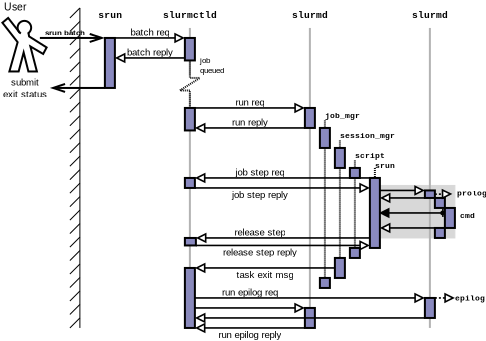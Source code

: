 <?xml version="1.0" encoding="UTF-8"?>
<dia:diagram xmlns:dia="http://www.lysator.liu.se/~alla/dia/"><dia:layer name="Background" visible="true"><dia:object type="Standard - Line" version="0" id="O0"><dia:attribute name="obj_pos"><dia:point val="10.5,4.75"/></dia:attribute><dia:attribute name="obj_bb"><dia:rectangle val="10.45,4.7;10.55,16.55"/></dia:attribute><dia:attribute name="conn_endpoints"><dia:point val="10.5,4.75"/><dia:point val="10.5,16.5"/></dia:attribute><dia:attribute name="numcp"><dia:int val="1"/></dia:attribute><dia:attribute name="line_color"><dia:color val="#b3b3b3"/></dia:attribute><dia:connections><dia:connection handle="1" to="O55" connection="6"/></dia:connections></dia:object><dia:object type="Standard - Line" version="0" id="O1"><dia:attribute name="obj_pos"><dia:point val="17.25,6.125"/></dia:attribute><dia:attribute name="obj_bb"><dia:rectangle val="17.2,6.075;17.3,14.05"/></dia:attribute><dia:attribute name="conn_endpoints"><dia:point val="17.25,6.125"/><dia:point val="17.25,14"/></dia:attribute><dia:attribute name="numcp"><dia:int val="1"/></dia:attribute><dia:attribute name="line_style"><dia:enum val="4"/></dia:attribute><dia:attribute name="dashlength"><dia:real val="0.5"/></dia:attribute><dia:connections><dia:connection handle="1" to="O27" connection="1"/></dia:connections></dia:object><dia:object type="Standard - Line" version="0" id="O2"><dia:attribute name="obj_pos"><dia:point val="18.75,8.125"/></dia:attribute><dia:attribute name="obj_bb"><dia:rectangle val="18.7,8.075;18.8,12.55"/></dia:attribute><dia:attribute name="conn_endpoints"><dia:point val="18.75,8.125"/><dia:point val="18.75,12.5"/></dia:attribute><dia:attribute name="numcp"><dia:int val="1"/></dia:attribute><dia:attribute name="line_style"><dia:enum val="4"/></dia:attribute><dia:attribute name="dashlength"><dia:real val="0.5"/></dia:attribute><dia:connections><dia:connection handle="1" to="O90" connection="1"/></dia:connections></dia:object><dia:object type="Standard - Line" version="0" id="O3"><dia:attribute name="obj_pos"><dia:point val="18,7.125"/></dia:attribute><dia:attribute name="obj_bb"><dia:rectangle val="17.95,7.075;18.05,13.05"/></dia:attribute><dia:attribute name="conn_endpoints"><dia:point val="18,7.125"/><dia:point val="18,13"/></dia:attribute><dia:attribute name="numcp"><dia:int val="1"/></dia:attribute><dia:attribute name="line_style"><dia:enum val="4"/></dia:attribute><dia:attribute name="dashlength"><dia:real val="0.5"/></dia:attribute><dia:connections><dia:connection handle="1" to="O38" connection="1"/></dia:connections></dia:object><dia:object type="Standard - Box" version="0" id="O4"><dia:attribute name="obj_pos"><dia:point val="20,9.375"/></dia:attribute><dia:attribute name="obj_bb"><dia:rectangle val="20,9.375;23.75,12"/></dia:attribute><dia:attribute name="elem_corner"><dia:point val="20,9.375"/></dia:attribute><dia:attribute name="elem_width"><dia:real val="3.75"/></dia:attribute><dia:attribute name="elem_height"><dia:real val="2.625"/></dia:attribute><dia:attribute name="border_width"><dia:real val="0"/></dia:attribute><dia:attribute name="border_color"><dia:color val="#d8d8d8"/></dia:attribute><dia:attribute name="inner_color"><dia:color val="#d8d8d8"/></dia:attribute><dia:attribute name="show_background"><dia:boolean val="true"/></dia:attribute></dia:object><dia:group><dia:object type="Standard - PolyLine" version="0" id="O5"><dia:attribute name="obj_pos"><dia:point val="2,1.75"/></dia:attribute><dia:attribute name="obj_bb"><dia:rectangle val="1.056,0.961;3.404,3.725"/></dia:attribute><dia:attribute name="poly_points"><dia:point val="2,1.75"/><dia:point val="1.413,1"/><dia:point val="1.125,1.238"/><dia:point val="1.887,2.212"/><dia:point val="1.475,3.675"/><dia:point val="1.938,3.675"/><dia:point val="2.188,2.725"/><dia:point val="2.425,3.675"/><dia:point val="2.85,3.675"/><dia:point val="2.525,2.425"/><dia:point val="3.163,2.8"/><dia:point val="3.337,2.475"/><dia:point val="2.462,1.925"/><dia:point val="2.425,1.738"/></dia:attribute><dia:attribute name="line_color"><dia:color val="#010101"/></dia:attribute></dia:object><dia:object type="Standard - Arc" version="0" id="O6"><dia:attribute name="obj_pos"><dia:point val="2.4,1.775"/></dia:attribute><dia:attribute name="obj_bb"><dia:rectangle val="1.836,1.096;2.614,1.825"/></dia:attribute><dia:attribute name="conn_endpoints"><dia:point val="2.4,1.775"/><dia:point val="2.05,1.775"/></dia:attribute><dia:attribute name="arc_color"><dia:color val="#010101"/></dia:attribute><dia:attribute name="curve_distance"><dia:real val="0.629"/></dia:attribute></dia:object></dia:group><dia:object type="Standard - Text" version="0" id="O7"><dia:attribute name="obj_pos"><dia:point val="6.5,1"/></dia:attribute><dia:attribute name="obj_bb"><dia:rectangle val="6,0.55;7,1.35"/></dia:attribute><dia:attribute name="text"><dia:composite type="text"><dia:attribute name="string"><dia:string>#srun#</dia:string></dia:attribute><dia:attribute name="font"><dia:font family="courier new" style="80" name="Courier-Bold"/></dia:attribute><dia:attribute name="height"><dia:real val="0.6"/></dia:attribute><dia:attribute name="pos"><dia:point val="6.5,1"/></dia:attribute><dia:attribute name="color"><dia:color val="#000000"/></dia:attribute><dia:attribute name="alignment"><dia:enum val="1"/></dia:attribute></dia:composite></dia:attribute></dia:object><dia:object type="Standard - Text" version="0" id="O8"><dia:attribute name="obj_pos"><dia:point val="10.5,1"/></dia:attribute><dia:attribute name="obj_bb"><dia:rectangle val="9.375,0.55;11.625,1.35"/></dia:attribute><dia:attribute name="text"><dia:composite type="text"><dia:attribute name="string"><dia:string>#slurmctld#</dia:string></dia:attribute><dia:attribute name="font"><dia:font family="courier new" style="80" name="Courier-Bold"/></dia:attribute><dia:attribute name="height"><dia:real val="0.6"/></dia:attribute><dia:attribute name="pos"><dia:point val="10.5,1"/></dia:attribute><dia:attribute name="color"><dia:color val="#000000"/></dia:attribute><dia:attribute name="alignment"><dia:enum val="1"/></dia:attribute></dia:composite></dia:attribute></dia:object><dia:object type="Standard - Text" version="0" id="O9"><dia:attribute name="obj_pos"><dia:point val="16.5,1"/></dia:attribute><dia:attribute name="obj_bb"><dia:rectangle val="15.75,0.55;17.25,1.35"/></dia:attribute><dia:attribute name="text"><dia:composite type="text"><dia:attribute name="string"><dia:string>#slurmd#</dia:string></dia:attribute><dia:attribute name="font"><dia:font family="courier new" style="80" name="Courier-Bold"/></dia:attribute><dia:attribute name="height"><dia:real val="0.6"/></dia:attribute><dia:attribute name="pos"><dia:point val="16.5,1"/></dia:attribute><dia:attribute name="color"><dia:color val="#000000"/></dia:attribute><dia:attribute name="alignment"><dia:enum val="1"/></dia:attribute></dia:composite></dia:attribute></dia:object><dia:object type="Standard - Text" version="0" id="O10"><dia:attribute name="obj_pos"><dia:point val="22.5,1"/></dia:attribute><dia:attribute name="obj_bb"><dia:rectangle val="21.75,0.55;23.25,1.35"/></dia:attribute><dia:attribute name="text"><dia:composite type="text"><dia:attribute name="string"><dia:string>#slurmd#</dia:string></dia:attribute><dia:attribute name="font"><dia:font family="courier new" style="80" name="Courier-Bold"/></dia:attribute><dia:attribute name="height"><dia:real val="0.6"/></dia:attribute><dia:attribute name="pos"><dia:point val="22.5,1"/></dia:attribute><dia:attribute name="color"><dia:color val="#000000"/></dia:attribute><dia:attribute name="alignment"><dia:enum val="1"/></dia:attribute></dia:composite></dia:attribute></dia:object><dia:object type="Standard - Box" version="0" id="O11"><dia:attribute name="obj_pos"><dia:point val="6.25,2"/></dia:attribute><dia:attribute name="obj_bb"><dia:rectangle val="6.2,1.95;6.8,4.55"/></dia:attribute><dia:attribute name="elem_corner"><dia:point val="6.25,2"/></dia:attribute><dia:attribute name="elem_width"><dia:real val="0.5"/></dia:attribute><dia:attribute name="elem_height"><dia:real val="2.5"/></dia:attribute><dia:attribute name="inner_color"><dia:color val="#8989bf"/></dia:attribute><dia:attribute name="show_background"><dia:boolean val="true"/></dia:attribute></dia:object><dia:object type="Standard - Line" version="0" id="O12"><dia:attribute name="obj_pos"><dia:point val="6.25,4.5"/></dia:attribute><dia:attribute name="obj_bb"><dia:rectangle val="3.45,4.1;6.3,4.9"/></dia:attribute><dia:attribute name="conn_endpoints"><dia:point val="6.25,4.5"/><dia:point val="3.5,4.5"/></dia:attribute><dia:attribute name="numcp"><dia:int val="1"/></dia:attribute><dia:attribute name="end_arrow"><dia:enum val="1"/></dia:attribute><dia:attribute name="end_arrow_length"><dia:real val="0.6"/></dia:attribute><dia:attribute name="end_arrow_width"><dia:real val="0.4"/></dia:attribute><dia:connections><dia:connection handle="0" to="O11" connection="5"/></dia:connections></dia:object><dia:object type="Standard - Line" version="0" id="O13"><dia:attribute name="obj_pos"><dia:point val="3,2"/></dia:attribute><dia:attribute name="obj_bb"><dia:rectangle val="2.95,1.6;6.3,2.4"/></dia:attribute><dia:attribute name="conn_endpoints"><dia:point val="3,2"/><dia:point val="6.25,2"/></dia:attribute><dia:attribute name="numcp"><dia:int val="1"/></dia:attribute><dia:attribute name="end_arrow"><dia:enum val="1"/></dia:attribute><dia:attribute name="end_arrow_length"><dia:real val="0.6"/></dia:attribute><dia:attribute name="end_arrow_width"><dia:real val="0.4"/></dia:attribute><dia:connections><dia:connection handle="1" to="O11" connection="0"/></dia:connections></dia:object><dia:object type="Standard - Line" version="0" id="O14"><dia:attribute name="obj_pos"><dia:point val="6.75,2"/></dia:attribute><dia:attribute name="obj_bb"><dia:rectangle val="6.71,1.6;10.29,2.4"/></dia:attribute><dia:attribute name="conn_endpoints"><dia:point val="6.75,2"/><dia:point val="10.25,2"/></dia:attribute><dia:attribute name="numcp"><dia:int val="1"/></dia:attribute><dia:attribute name="line_width"><dia:real val="0.08"/></dia:attribute><dia:attribute name="end_arrow"><dia:enum val="2"/></dia:attribute><dia:attribute name="end_arrow_length"><dia:real val="0.4"/></dia:attribute><dia:attribute name="end_arrow_width"><dia:real val="0.4"/></dia:attribute><dia:connections><dia:connection handle="0" to="O11" connection="2"/></dia:connections></dia:object><dia:object type="Standard - Line" version="0" id="O15"><dia:attribute name="obj_pos"><dia:point val="10.25,3"/></dia:attribute><dia:attribute name="obj_bb"><dia:rectangle val="6.71,2.6;10.29,3.4"/></dia:attribute><dia:attribute name="conn_endpoints"><dia:point val="10.25,3"/><dia:point val="6.75,3"/></dia:attribute><dia:attribute name="numcp"><dia:int val="1"/></dia:attribute><dia:attribute name="line_width"><dia:real val="0.08"/></dia:attribute><dia:attribute name="end_arrow"><dia:enum val="2"/></dia:attribute><dia:attribute name="end_arrow_length"><dia:real val="0.4"/></dia:attribute><dia:attribute name="end_arrow_width"><dia:real val="0.4"/></dia:attribute></dia:object><dia:object type="Standard - Text" version="0" id="O16"><dia:attribute name="obj_pos"><dia:point val="8.5,1.875"/></dia:attribute><dia:attribute name="obj_bb"><dia:rectangle val="7.525,1.375;9.475,2.175"/></dia:attribute><dia:attribute name="text"><dia:composite type="text"><dia:attribute name="string"><dia:string>#batch req#</dia:string></dia:attribute><dia:attribute name="font"><dia:font family="arial" style="0" name="Helvetica"/></dia:attribute><dia:attribute name="height"><dia:real val="0.6"/></dia:attribute><dia:attribute name="pos"><dia:point val="8.5,1.875"/></dia:attribute><dia:attribute name="color"><dia:color val="#000000"/></dia:attribute><dia:attribute name="alignment"><dia:enum val="1"/></dia:attribute></dia:composite></dia:attribute></dia:object><dia:object type="Standard - Text" version="0" id="O17"><dia:attribute name="obj_pos"><dia:point val="8.5,2.875"/></dia:attribute><dia:attribute name="obj_bb"><dia:rectangle val="7.35,2.375;9.65,3.175"/></dia:attribute><dia:attribute name="text"><dia:composite type="text"><dia:attribute name="string"><dia:string>#batch reply#</dia:string></dia:attribute><dia:attribute name="font"><dia:font family="arial" style="0" name="Helvetica"/></dia:attribute><dia:attribute name="height"><dia:real val="0.6"/></dia:attribute><dia:attribute name="pos"><dia:point val="8.5,2.875"/></dia:attribute><dia:attribute name="color"><dia:color val="#000000"/></dia:attribute><dia:attribute name="alignment"><dia:enum val="1"/></dia:attribute></dia:composite></dia:attribute></dia:object><dia:object type="Standard - Line" version="0" id="O18"><dia:attribute name="obj_pos"><dia:point val="10.5,1.5"/></dia:attribute><dia:attribute name="obj_bb"><dia:rectangle val="10.45,1.45;10.55,3.925"/></dia:attribute><dia:attribute name="conn_endpoints"><dia:point val="10.5,1.5"/><dia:point val="10.5,3.875"/></dia:attribute><dia:attribute name="numcp"><dia:int val="1"/></dia:attribute><dia:attribute name="line_color"><dia:color val="#b3b3b3"/></dia:attribute></dia:object><dia:object type="Standard - Line" version="0" id="O19"><dia:attribute name="obj_pos"><dia:point val="16.5,1.5"/></dia:attribute><dia:attribute name="obj_bb"><dia:rectangle val="16.45,1.45;16.55,16.55"/></dia:attribute><dia:attribute name="conn_endpoints"><dia:point val="16.5,1.5"/><dia:point val="16.5,16.5"/></dia:attribute><dia:attribute name="numcp"><dia:int val="1"/></dia:attribute><dia:attribute name="line_color"><dia:color val="#b3b3b3"/></dia:attribute></dia:object><dia:object type="Standard - Line" version="0" id="O20"><dia:attribute name="obj_pos"><dia:point val="10.75,5.5"/></dia:attribute><dia:attribute name="obj_bb"><dia:rectangle val="10.71,5.1;16.29,5.9"/></dia:attribute><dia:attribute name="conn_endpoints"><dia:point val="10.75,5.5"/><dia:point val="16.25,5.5"/></dia:attribute><dia:attribute name="numcp"><dia:int val="1"/></dia:attribute><dia:attribute name="line_width"><dia:real val="0.08"/></dia:attribute><dia:attribute name="end_arrow"><dia:enum val="2"/></dia:attribute><dia:attribute name="end_arrow_length"><dia:real val="0.4"/></dia:attribute><dia:attribute name="end_arrow_width"><dia:real val="0.4"/></dia:attribute><dia:connections><dia:connection handle="1" to="O22" connection="0"/></dia:connections></dia:object><dia:object type="Standard - Text" version="0" id="O21"><dia:attribute name="obj_pos"><dia:point val="13.5,5.375"/></dia:attribute><dia:attribute name="obj_bb"><dia:rectangle val="12.775,4.875;14.225,5.675"/></dia:attribute><dia:attribute name="text"><dia:composite type="text"><dia:attribute name="string"><dia:string>#run req#</dia:string></dia:attribute><dia:attribute name="font"><dia:font family="arial" style="0" name="Helvetica"/></dia:attribute><dia:attribute name="height"><dia:real val="0.6"/></dia:attribute><dia:attribute name="pos"><dia:point val="13.5,5.375"/></dia:attribute><dia:attribute name="color"><dia:color val="#000000"/></dia:attribute><dia:attribute name="alignment"><dia:enum val="1"/></dia:attribute></dia:composite></dia:attribute></dia:object><dia:object type="Standard - Box" version="0" id="O22"><dia:attribute name="obj_pos"><dia:point val="16.25,5.5"/></dia:attribute><dia:attribute name="obj_bb"><dia:rectangle val="16.2,5.45;16.8,6.55"/></dia:attribute><dia:attribute name="elem_corner"><dia:point val="16.25,5.5"/></dia:attribute><dia:attribute name="elem_width"><dia:real val="0.5"/></dia:attribute><dia:attribute name="elem_height"><dia:real val="1"/></dia:attribute><dia:attribute name="inner_color"><dia:color val="#8989bf"/></dia:attribute><dia:attribute name="show_background"><dia:boolean val="true"/></dia:attribute></dia:object><dia:object type="Standard - Text" version="0" id="O23"><dia:attribute name="obj_pos"><dia:point val="17.25,6"/></dia:attribute><dia:attribute name="obj_bb"><dia:rectangle val="17.25,5.586;18.664,6.277"/></dia:attribute><dia:attribute name="text"><dia:composite type="text"><dia:attribute name="string"><dia:string>#job_mgr#</dia:string></dia:attribute><dia:attribute name="font"><dia:font family="courier new" style="80" name="Courier-Bold"/></dia:attribute><dia:attribute name="height"><dia:real val="0.5"/></dia:attribute><dia:attribute name="pos"><dia:point val="17.25,6"/></dia:attribute><dia:attribute name="color"><dia:color val="#000000"/></dia:attribute><dia:attribute name="alignment"><dia:enum val="0"/></dia:attribute></dia:composite></dia:attribute></dia:object><dia:object type="Standard - Text" version="0" id="O24"><dia:attribute name="obj_pos"><dia:point val="18,7"/></dia:attribute><dia:attribute name="obj_bb"><dia:rectangle val="18,6.586;20.214,7.277"/></dia:attribute><dia:attribute name="text"><dia:composite type="text"><dia:attribute name="string"><dia:string>#session_mgr#</dia:string></dia:attribute><dia:attribute name="font"><dia:font family="courier new" style="80" name="Courier-Bold"/></dia:attribute><dia:attribute name="height"><dia:real val="0.5"/></dia:attribute><dia:attribute name="pos"><dia:point val="18,7"/></dia:attribute><dia:attribute name="color"><dia:color val="#000000"/></dia:attribute><dia:attribute name="alignment"><dia:enum val="0"/></dia:attribute></dia:composite></dia:attribute></dia:object><dia:object type="Standard - Box" version="0" id="O25"><dia:attribute name="obj_pos"><dia:point val="17,6.5"/></dia:attribute><dia:attribute name="obj_bb"><dia:rectangle val="16.95,6.45;17.55,7.55"/></dia:attribute><dia:attribute name="elem_corner"><dia:point val="17,6.5"/></dia:attribute><dia:attribute name="elem_width"><dia:real val="0.5"/></dia:attribute><dia:attribute name="elem_height"><dia:real val="1"/></dia:attribute><dia:attribute name="inner_color"><dia:color val="#8989bf"/></dia:attribute><dia:attribute name="show_background"><dia:boolean val="true"/></dia:attribute></dia:object><dia:object type="Standard - Box" version="0" id="O26"><dia:attribute name="obj_pos"><dia:point val="17.75,7.5"/></dia:attribute><dia:attribute name="obj_bb"><dia:rectangle val="17.7,7.45;18.3,8.55"/></dia:attribute><dia:attribute name="elem_corner"><dia:point val="17.75,7.5"/></dia:attribute><dia:attribute name="elem_width"><dia:real val="0.5"/></dia:attribute><dia:attribute name="elem_height"><dia:real val="1"/></dia:attribute><dia:attribute name="inner_color"><dia:color val="#8989bf"/></dia:attribute><dia:attribute name="show_background"><dia:boolean val="true"/></dia:attribute></dia:object><dia:object type="Standard - Box" version="0" id="O27"><dia:attribute name="obj_pos"><dia:point val="17,14"/></dia:attribute><dia:attribute name="obj_bb"><dia:rectangle val="16.95,13.95;17.55,14.55"/></dia:attribute><dia:attribute name="elem_corner"><dia:point val="17,14"/></dia:attribute><dia:attribute name="elem_width"><dia:real val="0.5"/></dia:attribute><dia:attribute name="elem_height"><dia:real val="0.5"/></dia:attribute><dia:attribute name="inner_color"><dia:color val="#8989bf"/></dia:attribute><dia:attribute name="show_background"><dia:boolean val="true"/></dia:attribute></dia:object><dia:object type="Standard - Text" version="0" id="O28"><dia:attribute name="obj_pos"><dia:point val="19.75,8.5"/></dia:attribute><dia:attribute name="obj_bb"><dia:rectangle val="19.75,8.1;20.55,8.75"/></dia:attribute><dia:attribute name="text"><dia:composite type="text"><dia:attribute name="string"><dia:string>#srun#</dia:string></dia:attribute><dia:attribute name="font"><dia:font family="courier new" style="80" name="Courier-Bold"/></dia:attribute><dia:attribute name="height"><dia:real val="0.5"/></dia:attribute><dia:attribute name="pos"><dia:point val="19.75,8.5"/></dia:attribute><dia:attribute name="color"><dia:color val="#000000"/></dia:attribute><dia:attribute name="alignment"><dia:enum val="0"/></dia:attribute></dia:composite></dia:attribute></dia:object><dia:object type="Standard - Box" version="0" id="O29"><dia:attribute name="obj_pos"><dia:point val="19.5,9"/></dia:attribute><dia:attribute name="obj_bb"><dia:rectangle val="19.45,8.95;20.05,12.55"/></dia:attribute><dia:attribute name="elem_corner"><dia:point val="19.5,9"/></dia:attribute><dia:attribute name="elem_width"><dia:real val="0.5"/></dia:attribute><dia:attribute name="elem_height"><dia:real val="3.5"/></dia:attribute><dia:attribute name="inner_color"><dia:color val="#8989bf"/></dia:attribute><dia:attribute name="show_background"><dia:boolean val="true"/></dia:attribute></dia:object><dia:object type="Standard - Line" version="0" id="O30"><dia:attribute name="obj_pos"><dia:point val="22.5,1.5"/></dia:attribute><dia:attribute name="obj_bb"><dia:rectangle val="22.45,1.45;22.55,16.55"/></dia:attribute><dia:attribute name="conn_endpoints"><dia:point val="22.5,1.5"/><dia:point val="22.5,16.5"/></dia:attribute><dia:attribute name="numcp"><dia:int val="1"/></dia:attribute><dia:attribute name="line_color"><dia:color val="#b3b3b3"/></dia:attribute></dia:object><dia:object type="Standard - Line" version="0" id="O31"><dia:attribute name="obj_pos"><dia:point val="16.25,6.5"/></dia:attribute><dia:attribute name="obj_bb"><dia:rectangle val="10.71,6.1;16.29,6.9"/></dia:attribute><dia:attribute name="conn_endpoints"><dia:point val="16.25,6.5"/><dia:point val="10.75,6.5"/></dia:attribute><dia:attribute name="numcp"><dia:int val="1"/></dia:attribute><dia:attribute name="line_width"><dia:real val="0.08"/></dia:attribute><dia:attribute name="end_arrow"><dia:enum val="2"/></dia:attribute><dia:attribute name="end_arrow_length"><dia:real val="0.4"/></dia:attribute><dia:attribute name="end_arrow_width"><dia:real val="0.4"/></dia:attribute><dia:connections><dia:connection handle="0" to="O22" connection="5"/></dia:connections></dia:object><dia:object type="Standard - Text" version="0" id="O32"><dia:attribute name="obj_pos"><dia:point val="13.5,6.375"/></dia:attribute><dia:attribute name="obj_bb"><dia:rectangle val="12.6,5.875;14.4,6.675"/></dia:attribute><dia:attribute name="text"><dia:composite type="text"><dia:attribute name="string"><dia:string>#run reply#</dia:string></dia:attribute><dia:attribute name="font"><dia:font family="arial" style="0" name="Helvetica"/></dia:attribute><dia:attribute name="height"><dia:real val="0.6"/></dia:attribute><dia:attribute name="pos"><dia:point val="13.5,6.375"/></dia:attribute><dia:attribute name="color"><dia:color val="#000000"/></dia:attribute><dia:attribute name="alignment"><dia:enum val="1"/></dia:attribute></dia:composite></dia:attribute></dia:object><dia:object type="Standard - Line" version="0" id="O33"><dia:attribute name="obj_pos"><dia:point val="20,9.625"/></dia:attribute><dia:attribute name="obj_bb"><dia:rectangle val="19.96,9.225;22.29,10.025"/></dia:attribute><dia:attribute name="conn_endpoints"><dia:point val="20,9.625"/><dia:point val="22.25,9.625"/></dia:attribute><dia:attribute name="numcp"><dia:int val="1"/></dia:attribute><dia:attribute name="line_width"><dia:real val="0.08"/></dia:attribute><dia:attribute name="end_arrow"><dia:enum val="2"/></dia:attribute><dia:attribute name="end_arrow_length"><dia:real val="0.4"/></dia:attribute><dia:attribute name="end_arrow_width"><dia:real val="0.4"/></dia:attribute><dia:connections><dia:connection handle="1" to="O35" connection="0"/></dia:connections></dia:object><dia:object type="Standard - Line" version="0" id="O34"><dia:attribute name="obj_pos"><dia:point val="22.25,10"/></dia:attribute><dia:attribute name="obj_bb"><dia:rectangle val="19.96,9.6;22.29,10.4"/></dia:attribute><dia:attribute name="conn_endpoints"><dia:point val="22.25,10"/><dia:point val="20,10"/></dia:attribute><dia:attribute name="numcp"><dia:int val="1"/></dia:attribute><dia:attribute name="line_width"><dia:real val="0.08"/></dia:attribute><dia:attribute name="end_arrow"><dia:enum val="2"/></dia:attribute><dia:attribute name="end_arrow_length"><dia:real val="0.4"/></dia:attribute><dia:attribute name="end_arrow_width"><dia:real val="0.4"/></dia:attribute><dia:connections><dia:connection handle="0" to="O35" connection="5"/></dia:connections></dia:object><dia:object type="Standard - Box" version="0" id="O35"><dia:attribute name="obj_pos"><dia:point val="22.25,9.625"/></dia:attribute><dia:attribute name="obj_bb"><dia:rectangle val="22.2,9.575;22.8,10.05"/></dia:attribute><dia:attribute name="elem_corner"><dia:point val="22.25,9.625"/></dia:attribute><dia:attribute name="elem_width"><dia:real val="0.5"/></dia:attribute><dia:attribute name="elem_height"><dia:real val="0.375"/></dia:attribute><dia:attribute name="inner_color"><dia:color val="#8989bf"/></dia:attribute><dia:attribute name="show_background"><dia:boolean val="true"/></dia:attribute></dia:object><dia:object type="Standard - Box" version="0" id="O36"><dia:attribute name="obj_pos"><dia:point val="23.25,10.5"/></dia:attribute><dia:attribute name="obj_bb"><dia:rectangle val="23.2,10.45;23.8,11.55"/></dia:attribute><dia:attribute name="elem_corner"><dia:point val="23.25,10.5"/></dia:attribute><dia:attribute name="elem_width"><dia:real val="0.5"/></dia:attribute><dia:attribute name="elem_height"><dia:real val="1"/></dia:attribute><dia:attribute name="inner_color"><dia:color val="#8989bf"/></dia:attribute><dia:attribute name="show_background"><dia:boolean val="true"/></dia:attribute></dia:object><dia:object type="Standard - Line" version="0" id="O37"><dia:attribute name="obj_pos"><dia:point val="23.25,10.75"/></dia:attribute><dia:attribute name="obj_bb"><dia:rectangle val="19.96,10.35;23.29,11.15"/></dia:attribute><dia:attribute name="conn_endpoints"><dia:point val="23.25,10.75"/><dia:point val="20,10.75"/></dia:attribute><dia:attribute name="numcp"><dia:int val="1"/></dia:attribute><dia:attribute name="line_width"><dia:real val="0.08"/></dia:attribute><dia:attribute name="start_arrow"><dia:enum val="13"/></dia:attribute><dia:attribute name="start_arrow_length"><dia:real val="0.4"/></dia:attribute><dia:attribute name="start_arrow_width"><dia:real val="0.4"/></dia:attribute><dia:attribute name="end_arrow"><dia:enum val="3"/></dia:attribute><dia:attribute name="end_arrow_length"><dia:real val="0.4"/></dia:attribute><dia:attribute name="end_arrow_width"><dia:real val="0.4"/></dia:attribute><dia:connections><dia:connection handle="1" to="O29" connection="4"/></dia:connections></dia:object><dia:object type="Standard - Box" version="0" id="O38"><dia:attribute name="obj_pos"><dia:point val="17.75,13"/></dia:attribute><dia:attribute name="obj_bb"><dia:rectangle val="17.7,12.95;18.3,14.05"/></dia:attribute><dia:attribute name="elem_corner"><dia:point val="17.75,13"/></dia:attribute><dia:attribute name="elem_width"><dia:real val="0.5"/></dia:attribute><dia:attribute name="elem_height"><dia:real val="1"/></dia:attribute><dia:attribute name="inner_color"><dia:color val="#8989bf"/></dia:attribute><dia:attribute name="show_background"><dia:boolean val="true"/></dia:attribute></dia:object><dia:object type="Standard - Line" version="0" id="O39"><dia:attribute name="obj_pos"><dia:point val="19.5,9"/></dia:attribute><dia:attribute name="obj_bb"><dia:rectangle val="10.71,8.6;19.54,9.4"/></dia:attribute><dia:attribute name="conn_endpoints"><dia:point val="19.5,9"/><dia:point val="10.75,9"/></dia:attribute><dia:attribute name="numcp"><dia:int val="1"/></dia:attribute><dia:attribute name="line_width"><dia:real val="0.08"/></dia:attribute><dia:attribute name="end_arrow"><dia:enum val="2"/></dia:attribute><dia:attribute name="end_arrow_length"><dia:real val="0.4"/></dia:attribute><dia:attribute name="end_arrow_width"><dia:real val="0.4"/></dia:attribute><dia:connections><dia:connection handle="0" to="O29" connection="0"/><dia:connection handle="1" to="O44" connection="2"/></dia:connections></dia:object><dia:object type="Standard - Line" version="0" id="O40"><dia:attribute name="obj_pos"><dia:point val="10.75,9.5"/></dia:attribute><dia:attribute name="obj_bb"><dia:rectangle val="10.71,9.1;19.54,9.9"/></dia:attribute><dia:attribute name="conn_endpoints"><dia:point val="10.75,9.5"/><dia:point val="19.5,9.5"/></dia:attribute><dia:attribute name="numcp"><dia:int val="1"/></dia:attribute><dia:attribute name="line_width"><dia:real val="0.08"/></dia:attribute><dia:attribute name="end_arrow"><dia:enum val="2"/></dia:attribute><dia:attribute name="end_arrow_length"><dia:real val="0.4"/></dia:attribute><dia:attribute name="end_arrow_width"><dia:real val="0.4"/></dia:attribute><dia:connections><dia:connection handle="0" to="O44" connection="7"/></dia:connections></dia:object><dia:object type="Standard - Text" version="0" id="O41"><dia:attribute name="obj_pos"><dia:point val="14,8.875"/></dia:attribute><dia:attribute name="obj_bb"><dia:rectangle val="12.775,8.375;15.225,9.175"/></dia:attribute><dia:attribute name="text"><dia:composite type="text"><dia:attribute name="string"><dia:string>#job step req#</dia:string></dia:attribute><dia:attribute name="font"><dia:font family="arial" style="0" name="Helvetica"/></dia:attribute><dia:attribute name="height"><dia:real val="0.6"/></dia:attribute><dia:attribute name="pos"><dia:point val="14,8.875"/></dia:attribute><dia:attribute name="color"><dia:color val="#000000"/></dia:attribute><dia:attribute name="alignment"><dia:enum val="1"/></dia:attribute></dia:composite></dia:attribute></dia:object><dia:object type="Standard - Text" version="0" id="O42"><dia:attribute name="obj_pos"><dia:point val="14,10"/></dia:attribute><dia:attribute name="obj_bb"><dia:rectangle val="12.6,9.5;15.4,10.3"/></dia:attribute><dia:attribute name="text"><dia:composite type="text"><dia:attribute name="string"><dia:string>#job step reply#</dia:string></dia:attribute><dia:attribute name="font"><dia:font family="arial" style="0" name="Helvetica"/></dia:attribute><dia:attribute name="height"><dia:real val="0.6"/></dia:attribute><dia:attribute name="pos"><dia:point val="14,10"/></dia:attribute><dia:attribute name="color"><dia:color val="#000000"/></dia:attribute><dia:attribute name="alignment"><dia:enum val="1"/></dia:attribute></dia:composite></dia:attribute></dia:object><dia:object type="Standard - Line" version="0" id="O43"><dia:attribute name="obj_pos"><dia:point val="23.25,11.5"/></dia:attribute><dia:attribute name="obj_bb"><dia:rectangle val="19.96,11.1;23.29,11.9"/></dia:attribute><dia:attribute name="conn_endpoints"><dia:point val="23.25,11.5"/><dia:point val="20,11.5"/></dia:attribute><dia:attribute name="numcp"><dia:int val="1"/></dia:attribute><dia:attribute name="line_width"><dia:real val="0.08"/></dia:attribute><dia:attribute name="end_arrow"><dia:enum val="2"/></dia:attribute><dia:attribute name="end_arrow_length"><dia:real val="0.4"/></dia:attribute><dia:attribute name="end_arrow_width"><dia:real val="0.4"/></dia:attribute></dia:object><dia:object type="Standard - Box" version="0" id="O44"><dia:attribute name="obj_pos"><dia:point val="10.25,9"/></dia:attribute><dia:attribute name="obj_bb"><dia:rectangle val="10.2,8.95;10.8,9.55"/></dia:attribute><dia:attribute name="elem_corner"><dia:point val="10.25,9"/></dia:attribute><dia:attribute name="elem_width"><dia:real val="0.5"/></dia:attribute><dia:attribute name="elem_height"><dia:real val="0.5"/></dia:attribute><dia:attribute name="inner_color"><dia:color val="#8989bf"/></dia:attribute><dia:attribute name="show_background"><dia:boolean val="true"/></dia:attribute></dia:object><dia:object type="Standard - Box" version="0" id="O45"><dia:attribute name="obj_pos"><dia:point val="22.75,10"/></dia:attribute><dia:attribute name="obj_bb"><dia:rectangle val="22.7,9.95;23.3,10.55"/></dia:attribute><dia:attribute name="elem_corner"><dia:point val="22.75,10"/></dia:attribute><dia:attribute name="elem_width"><dia:real val="0.5"/></dia:attribute><dia:attribute name="elem_height"><dia:real val="0.5"/></dia:attribute><dia:attribute name="inner_color"><dia:color val="#8989bf"/></dia:attribute><dia:attribute name="show_background"><dia:boolean val="true"/></dia:attribute></dia:object><dia:object type="Standard - Text" version="0" id="O46"><dia:attribute name="obj_pos"><dia:point val="24,11"/></dia:attribute><dia:attribute name="obj_bb"><dia:rectangle val="24,10.6;24.6,11.25"/></dia:attribute><dia:attribute name="text"><dia:composite type="text"><dia:attribute name="string"><dia:string>#cmd#</dia:string></dia:attribute><dia:attribute name="font"><dia:font family="courier new" style="80" name="Courier-Bold"/></dia:attribute><dia:attribute name="height"><dia:real val="0.5"/></dia:attribute><dia:attribute name="pos"><dia:point val="24,11"/></dia:attribute><dia:attribute name="color"><dia:color val="#000000"/></dia:attribute><dia:attribute name="alignment"><dia:enum val="0"/></dia:attribute></dia:composite></dia:attribute></dia:object><dia:object type="Standard - Box" version="0" id="O47"><dia:attribute name="obj_pos"><dia:point val="22.75,11.5"/></dia:attribute><dia:attribute name="obj_bb"><dia:rectangle val="22.7,11.45;23.3,12.05"/></dia:attribute><dia:attribute name="elem_corner"><dia:point val="22.75,11.5"/></dia:attribute><dia:attribute name="elem_width"><dia:real val="0.5"/></dia:attribute><dia:attribute name="elem_height"><dia:real val="0.5"/></dia:attribute><dia:attribute name="inner_color"><dia:color val="#8989bf"/></dia:attribute><dia:attribute name="show_background"><dia:boolean val="true"/></dia:attribute></dia:object><dia:object type="Standard - Line" version="0" id="O48"><dia:attribute name="obj_pos"><dia:point val="19.5,12"/></dia:attribute><dia:attribute name="obj_bb"><dia:rectangle val="10.76,11.6;19.54,12.4"/></dia:attribute><dia:attribute name="conn_endpoints"><dia:point val="19.5,12"/><dia:point val="10.8,12"/></dia:attribute><dia:attribute name="numcp"><dia:int val="1"/></dia:attribute><dia:attribute name="line_width"><dia:real val="0.08"/></dia:attribute><dia:attribute name="end_arrow"><dia:enum val="2"/></dia:attribute><dia:attribute name="end_arrow_length"><dia:real val="0.4"/></dia:attribute><dia:attribute name="end_arrow_width"><dia:real val="0.4"/></dia:attribute><dia:connections><dia:connection handle="1" to="O50" connection="2"/></dia:connections></dia:object><dia:object type="Standard - Line" version="0" id="O49"><dia:attribute name="obj_pos"><dia:point val="10.8,12.375"/></dia:attribute><dia:attribute name="obj_bb"><dia:rectangle val="10.76,11.975;19.54,12.775"/></dia:attribute><dia:attribute name="conn_endpoints"><dia:point val="10.8,12.375"/><dia:point val="19.5,12.375"/></dia:attribute><dia:attribute name="numcp"><dia:int val="1"/></dia:attribute><dia:attribute name="line_width"><dia:real val="0.08"/></dia:attribute><dia:attribute name="end_arrow"><dia:enum val="2"/></dia:attribute><dia:attribute name="end_arrow_length"><dia:real val="0.4"/></dia:attribute><dia:attribute name="end_arrow_width"><dia:real val="0.4"/></dia:attribute><dia:connections><dia:connection handle="0" to="O50" connection="7"/></dia:connections></dia:object><dia:object type="Standard - Box" version="0" id="O50"><dia:attribute name="obj_pos"><dia:point val="10.25,12"/></dia:attribute><dia:attribute name="obj_bb"><dia:rectangle val="10.2,11.95;10.85,12.425"/></dia:attribute><dia:attribute name="elem_corner"><dia:point val="10.25,12"/></dia:attribute><dia:attribute name="elem_width"><dia:real val="0.55"/></dia:attribute><dia:attribute name="elem_height"><dia:real val="0.375"/></dia:attribute><dia:attribute name="inner_color"><dia:color val="#8989bf"/></dia:attribute><dia:attribute name="show_background"><dia:boolean val="true"/></dia:attribute></dia:object><dia:object type="Standard - Text" version="0" id="O51"><dia:attribute name="obj_pos"><dia:point val="14,12.875"/></dia:attribute><dia:attribute name="obj_bb"><dia:rectangle val="12.15,12.375;15.85,13.175"/></dia:attribute><dia:attribute name="text"><dia:composite type="text"><dia:attribute name="string"><dia:string>#release step reply#</dia:string></dia:attribute><dia:attribute name="font"><dia:font family="arial" style="0" name="Helvetica"/></dia:attribute><dia:attribute name="height"><dia:real val="0.6"/></dia:attribute><dia:attribute name="pos"><dia:point val="14,12.875"/></dia:attribute><dia:attribute name="color"><dia:color val="#000000"/></dia:attribute><dia:attribute name="alignment"><dia:enum val="1"/></dia:attribute></dia:composite></dia:attribute></dia:object><dia:object type="Standard - Text" version="0" id="O52"><dia:attribute name="obj_pos"><dia:point val="14,11.875"/></dia:attribute><dia:attribute name="obj_bb"><dia:rectangle val="12.725,11.375;15.275,12.175"/></dia:attribute><dia:attribute name="text"><dia:composite type="text"><dia:attribute name="string"><dia:string>#release step#</dia:string></dia:attribute><dia:attribute name="font"><dia:font family="arial" style="0" name="Helvetica"/></dia:attribute><dia:attribute name="height"><dia:real val="0.6"/></dia:attribute><dia:attribute name="pos"><dia:point val="14,11.875"/></dia:attribute><dia:attribute name="color"><dia:color val="#000000"/></dia:attribute><dia:attribute name="alignment"><dia:enum val="1"/></dia:attribute></dia:composite></dia:attribute></dia:object><dia:object type="Standard - Line" version="0" id="O53"><dia:attribute name="obj_pos"><dia:point val="17.75,13.5"/></dia:attribute><dia:attribute name="obj_bb"><dia:rectangle val="10.71,13.1;17.79,13.9"/></dia:attribute><dia:attribute name="conn_endpoints"><dia:point val="17.75,13.5"/><dia:point val="10.75,13.5"/></dia:attribute><dia:attribute name="numcp"><dia:int val="1"/></dia:attribute><dia:attribute name="line_width"><dia:real val="0.08"/></dia:attribute><dia:attribute name="end_arrow"><dia:enum val="2"/></dia:attribute><dia:attribute name="end_arrow_length"><dia:real val="0.4"/></dia:attribute><dia:attribute name="end_arrow_width"><dia:real val="0.4"/></dia:attribute><dia:connections><dia:connection handle="0" to="O38" connection="3"/><dia:connection handle="1" to="O55" connection="2"/></dia:connections></dia:object><dia:object type="Standard - Text" version="0" id="O54"><dia:attribute name="obj_pos"><dia:point val="14.25,14"/></dia:attribute><dia:attribute name="obj_bb"><dia:rectangle val="12.825,13.5;15.675,14.3"/></dia:attribute><dia:attribute name="text"><dia:composite type="text"><dia:attribute name="string"><dia:string>#task exit msg#</dia:string></dia:attribute><dia:attribute name="font"><dia:font family="arial" style="0" name="Helvetica"/></dia:attribute><dia:attribute name="height"><dia:real val="0.6"/></dia:attribute><dia:attribute name="pos"><dia:point val="14.25,14"/></dia:attribute><dia:attribute name="color"><dia:color val="#000000"/></dia:attribute><dia:attribute name="alignment"><dia:enum val="1"/></dia:attribute></dia:composite></dia:attribute></dia:object><dia:object type="Standard - Box" version="0" id="O55"><dia:attribute name="obj_pos"><dia:point val="10.25,13.5"/></dia:attribute><dia:attribute name="obj_bb"><dia:rectangle val="10.2,13.45;10.8,16.55"/></dia:attribute><dia:attribute name="elem_corner"><dia:point val="10.25,13.5"/></dia:attribute><dia:attribute name="elem_width"><dia:real val="0.5"/></dia:attribute><dia:attribute name="elem_height"><dia:real val="3"/></dia:attribute><dia:attribute name="inner_color"><dia:color val="#8989bb"/></dia:attribute><dia:attribute name="show_background"><dia:boolean val="true"/></dia:attribute></dia:object><dia:object type="Standard - Line" version="0" id="O56"><dia:attribute name="obj_pos"><dia:point val="10.75,15"/></dia:attribute><dia:attribute name="obj_bb"><dia:rectangle val="10.71,14.6;22.29,15.4"/></dia:attribute><dia:attribute name="conn_endpoints"><dia:point val="10.75,15"/><dia:point val="22.25,15"/></dia:attribute><dia:attribute name="numcp"><dia:int val="1"/></dia:attribute><dia:attribute name="line_width"><dia:real val="0.08"/></dia:attribute><dia:attribute name="end_arrow"><dia:enum val="2"/></dia:attribute><dia:attribute name="end_arrow_length"><dia:real val="0.4"/></dia:attribute><dia:attribute name="end_arrow_width"><dia:real val="0.4"/></dia:attribute><dia:connections><dia:connection handle="0" to="O55" connection="4"/><dia:connection handle="1" to="O57" connection="0"/></dia:connections></dia:object><dia:object type="Standard - Box" version="0" id="O57"><dia:attribute name="obj_pos"><dia:point val="22.25,15"/></dia:attribute><dia:attribute name="obj_bb"><dia:rectangle val="22.2,14.95;22.8,16.05"/></dia:attribute><dia:attribute name="elem_corner"><dia:point val="22.25,15"/></dia:attribute><dia:attribute name="elem_width"><dia:real val="0.5"/></dia:attribute><dia:attribute name="elem_height"><dia:real val="1"/></dia:attribute><dia:attribute name="inner_color"><dia:color val="#8989bf"/></dia:attribute><dia:attribute name="show_background"><dia:boolean val="true"/></dia:attribute></dia:object><dia:object type="Standard - Text" version="0" id="O58"><dia:attribute name="obj_pos"><dia:point val="13.5,14.875"/></dia:attribute><dia:attribute name="obj_bb"><dia:rectangle val="12.1,14.375;14.9,15.175"/></dia:attribute><dia:attribute name="text"><dia:composite type="text"><dia:attribute name="string"><dia:string>#run epilog req#</dia:string></dia:attribute><dia:attribute name="font"><dia:font family="arial" style="0" name="Helvetica"/></dia:attribute><dia:attribute name="height"><dia:real val="0.6"/></dia:attribute><dia:attribute name="pos"><dia:point val="13.5,14.875"/></dia:attribute><dia:attribute name="color"><dia:color val="#000000"/></dia:attribute><dia:attribute name="alignment"><dia:enum val="1"/></dia:attribute></dia:composite></dia:attribute></dia:object><dia:object type="Standard - Text" version="0" id="O59"><dia:attribute name="obj_pos"><dia:point val="13.5,17"/></dia:attribute><dia:attribute name="obj_bb"><dia:rectangle val="11.925,16.5;15.075,17.3"/></dia:attribute><dia:attribute name="text"><dia:composite type="text"><dia:attribute name="string"><dia:string>#run epilog reply#</dia:string></dia:attribute><dia:attribute name="font"><dia:font family="arial" style="0" name="Helvetica"/></dia:attribute><dia:attribute name="height"><dia:real val="0.6"/></dia:attribute><dia:attribute name="pos"><dia:point val="13.5,17"/></dia:attribute><dia:attribute name="color"><dia:color val="#000000"/></dia:attribute><dia:attribute name="alignment"><dia:enum val="1"/></dia:attribute></dia:composite></dia:attribute></dia:object><dia:object type="Standard - Box" version="0" id="O60"><dia:attribute name="obj_pos"><dia:point val="16.25,15.5"/></dia:attribute><dia:attribute name="obj_bb"><dia:rectangle val="16.2,15.45;16.8,16.55"/></dia:attribute><dia:attribute name="elem_corner"><dia:point val="16.25,15.5"/></dia:attribute><dia:attribute name="elem_width"><dia:real val="0.5"/></dia:attribute><dia:attribute name="elem_height"><dia:real val="1"/></dia:attribute><dia:attribute name="inner_color"><dia:color val="#8989bf"/></dia:attribute><dia:attribute name="show_background"><dia:boolean val="true"/></dia:attribute></dia:object><dia:object type="Standard - Line" version="0" id="O61"><dia:attribute name="obj_pos"><dia:point val="10.75,15.5"/></dia:attribute><dia:attribute name="obj_bb"><dia:rectangle val="10.71,15.1;16.29,15.9"/></dia:attribute><dia:attribute name="conn_endpoints"><dia:point val="10.75,15.5"/><dia:point val="16.25,15.5"/></dia:attribute><dia:attribute name="numcp"><dia:int val="1"/></dia:attribute><dia:attribute name="line_width"><dia:real val="0.08"/></dia:attribute><dia:attribute name="end_arrow"><dia:enum val="2"/></dia:attribute><dia:attribute name="end_arrow_length"><dia:real val="0.4"/></dia:attribute><dia:attribute name="end_arrow_width"><dia:real val="0.4"/></dia:attribute><dia:connections><dia:connection handle="1" to="O60" connection="0"/></dia:connections></dia:object><dia:object type="Standard - Line" version="0" id="O62"><dia:attribute name="obj_pos"><dia:point val="16.25,16.5"/></dia:attribute><dia:attribute name="obj_bb"><dia:rectangle val="10.71,16.1;16.29,16.9"/></dia:attribute><dia:attribute name="conn_endpoints"><dia:point val="16.25,16.5"/><dia:point val="10.75,16.5"/></dia:attribute><dia:attribute name="numcp"><dia:int val="1"/></dia:attribute><dia:attribute name="line_width"><dia:real val="0.08"/></dia:attribute><dia:attribute name="end_arrow"><dia:enum val="2"/></dia:attribute><dia:attribute name="end_arrow_length"><dia:real val="0.4"/></dia:attribute><dia:attribute name="end_arrow_width"><dia:real val="0.4"/></dia:attribute><dia:connections><dia:connection handle="0" to="O60" connection="5"/><dia:connection handle="1" to="O55" connection="7"/></dia:connections></dia:object><dia:object type="Standard - Line" version="0" id="O63"><dia:attribute name="obj_pos"><dia:point val="22.25,16"/></dia:attribute><dia:attribute name="obj_bb"><dia:rectangle val="10.71,15.6;22.29,16.4"/></dia:attribute><dia:attribute name="conn_endpoints"><dia:point val="22.25,16"/><dia:point val="10.75,16"/></dia:attribute><dia:attribute name="numcp"><dia:int val="1"/></dia:attribute><dia:attribute name="line_width"><dia:real val="0.08"/></dia:attribute><dia:attribute name="end_arrow"><dia:enum val="2"/></dia:attribute><dia:attribute name="end_arrow_length"><dia:real val="0.4"/></dia:attribute><dia:attribute name="end_arrow_width"><dia:real val="0.4"/></dia:attribute><dia:connections><dia:connection handle="0" to="O57" connection="5"/></dia:connections></dia:object><dia:group><dia:object type="Standard - Line" version="0" id="O64"><dia:attribute name="obj_pos"><dia:point val="5,0.5"/></dia:attribute><dia:attribute name="obj_bb"><dia:rectangle val="4.975,0.475;5.025,16.525"/></dia:attribute><dia:attribute name="conn_endpoints"><dia:point val="5,0.5"/><dia:point val="5,16.5"/></dia:attribute><dia:attribute name="numcp"><dia:int val="1"/></dia:attribute><dia:attribute name="line_width"><dia:real val="0.05"/></dia:attribute></dia:object><dia:object type="Standard - Line" version="0" id="O65"><dia:attribute name="obj_pos"><dia:point val="5,0.5"/></dia:attribute><dia:attribute name="obj_bb"><dia:rectangle val="4.465,0.465;5.035,1.035"/></dia:attribute><dia:attribute name="conn_endpoints"><dia:point val="5,0.5"/><dia:point val="4.5,1"/></dia:attribute><dia:attribute name="numcp"><dia:int val="1"/></dia:attribute><dia:attribute name="line_width"><dia:real val="0.05"/></dia:attribute></dia:object><dia:object type="Standard - Line" version="0" id="O66"><dia:attribute name="obj_pos"><dia:point val="5,1.174"/></dia:attribute><dia:attribute name="obj_bb"><dia:rectangle val="4.465,1.139;5.035,1.709"/></dia:attribute><dia:attribute name="conn_endpoints"><dia:point val="5,1.174"/><dia:point val="4.5,1.674"/></dia:attribute><dia:attribute name="numcp"><dia:int val="1"/></dia:attribute><dia:attribute name="line_width"><dia:real val="0.05"/></dia:attribute></dia:object><dia:object type="Standard - Line" version="0" id="O67"><dia:attribute name="obj_pos"><dia:point val="5,1.848"/></dia:attribute><dia:attribute name="obj_bb"><dia:rectangle val="4.465,1.812;5.035,2.383"/></dia:attribute><dia:attribute name="conn_endpoints"><dia:point val="5,1.848"/><dia:point val="4.5,2.348"/></dia:attribute><dia:attribute name="numcp"><dia:int val="1"/></dia:attribute><dia:attribute name="line_width"><dia:real val="0.05"/></dia:attribute></dia:object><dia:object type="Standard - Line" version="0" id="O68"><dia:attribute name="obj_pos"><dia:point val="5,2.522"/></dia:attribute><dia:attribute name="obj_bb"><dia:rectangle val="4.465,2.486;5.035,3.057"/></dia:attribute><dia:attribute name="conn_endpoints"><dia:point val="5,2.522"/><dia:point val="4.5,3.022"/></dia:attribute><dia:attribute name="numcp"><dia:int val="1"/></dia:attribute><dia:attribute name="line_width"><dia:real val="0.05"/></dia:attribute></dia:object><dia:object type="Standard - Line" version="0" id="O69"><dia:attribute name="obj_pos"><dia:point val="5,3.196"/></dia:attribute><dia:attribute name="obj_bb"><dia:rectangle val="4.465,3.16;5.035,3.731"/></dia:attribute><dia:attribute name="conn_endpoints"><dia:point val="5,3.196"/><dia:point val="4.5,3.696"/></dia:attribute><dia:attribute name="numcp"><dia:int val="1"/></dia:attribute><dia:attribute name="line_width"><dia:real val="0.05"/></dia:attribute></dia:object><dia:object type="Standard - Line" version="0" id="O70"><dia:attribute name="obj_pos"><dia:point val="5,3.87"/></dia:attribute><dia:attribute name="obj_bb"><dia:rectangle val="4.465,3.834;5.035,4.405"/></dia:attribute><dia:attribute name="conn_endpoints"><dia:point val="5,3.87"/><dia:point val="4.5,4.37"/></dia:attribute><dia:attribute name="numcp"><dia:int val="1"/></dia:attribute><dia:attribute name="line_width"><dia:real val="0.05"/></dia:attribute></dia:object><dia:object type="Standard - Line" version="0" id="O71"><dia:attribute name="obj_pos"><dia:point val="5,4.543"/></dia:attribute><dia:attribute name="obj_bb"><dia:rectangle val="4.465,4.508;5.035,5.079"/></dia:attribute><dia:attribute name="conn_endpoints"><dia:point val="5,4.543"/><dia:point val="4.5,5.043"/></dia:attribute><dia:attribute name="numcp"><dia:int val="1"/></dia:attribute><dia:attribute name="line_width"><dia:real val="0.05"/></dia:attribute></dia:object><dia:object type="Standard - Line" version="0" id="O72"><dia:attribute name="obj_pos"><dia:point val="5,5.217"/></dia:attribute><dia:attribute name="obj_bb"><dia:rectangle val="4.465,5.182;5.035,5.753"/></dia:attribute><dia:attribute name="conn_endpoints"><dia:point val="5,5.217"/><dia:point val="4.5,5.717"/></dia:attribute><dia:attribute name="numcp"><dia:int val="1"/></dia:attribute><dia:attribute name="line_width"><dia:real val="0.05"/></dia:attribute></dia:object><dia:object type="Standard - Line" version="0" id="O73"><dia:attribute name="obj_pos"><dia:point val="5,5.891"/></dia:attribute><dia:attribute name="obj_bb"><dia:rectangle val="4.465,5.856;5.035,6.427"/></dia:attribute><dia:attribute name="conn_endpoints"><dia:point val="5,5.891"/><dia:point val="4.5,6.391"/></dia:attribute><dia:attribute name="numcp"><dia:int val="1"/></dia:attribute><dia:attribute name="line_width"><dia:real val="0.05"/></dia:attribute></dia:object><dia:object type="Standard - Line" version="0" id="O74"><dia:attribute name="obj_pos"><dia:point val="5,6.565"/></dia:attribute><dia:attribute name="obj_bb"><dia:rectangle val="4.465,6.53;5.035,7.101"/></dia:attribute><dia:attribute name="conn_endpoints"><dia:point val="5,6.565"/><dia:point val="4.5,7.065"/></dia:attribute><dia:attribute name="numcp"><dia:int val="1"/></dia:attribute><dia:attribute name="line_width"><dia:real val="0.05"/></dia:attribute></dia:object><dia:object type="Standard - Line" version="0" id="O75"><dia:attribute name="obj_pos"><dia:point val="5,7.239"/></dia:attribute><dia:attribute name="obj_bb"><dia:rectangle val="4.465,7.204;5.035,7.774"/></dia:attribute><dia:attribute name="conn_endpoints"><dia:point val="5,7.239"/><dia:point val="4.5,7.739"/></dia:attribute><dia:attribute name="numcp"><dia:int val="1"/></dia:attribute><dia:attribute name="line_width"><dia:real val="0.05"/></dia:attribute></dia:object><dia:object type="Standard - Line" version="0" id="O76"><dia:attribute name="obj_pos"><dia:point val="5,7.913"/></dia:attribute><dia:attribute name="obj_bb"><dia:rectangle val="4.465,7.878;5.035,8.448"/></dia:attribute><dia:attribute name="conn_endpoints"><dia:point val="5,7.913"/><dia:point val="4.5,8.413"/></dia:attribute><dia:attribute name="numcp"><dia:int val="1"/></dia:attribute><dia:attribute name="line_width"><dia:real val="0.05"/></dia:attribute></dia:object><dia:object type="Standard - Line" version="0" id="O77"><dia:attribute name="obj_pos"><dia:point val="5,8.587"/></dia:attribute><dia:attribute name="obj_bb"><dia:rectangle val="4.465,8.552;5.035,9.122"/></dia:attribute><dia:attribute name="conn_endpoints"><dia:point val="5,8.587"/><dia:point val="4.5,9.087"/></dia:attribute><dia:attribute name="numcp"><dia:int val="1"/></dia:attribute><dia:attribute name="line_width"><dia:real val="0.05"/></dia:attribute></dia:object><dia:object type="Standard - Line" version="0" id="O78"><dia:attribute name="obj_pos"><dia:point val="5,9.261"/></dia:attribute><dia:attribute name="obj_bb"><dia:rectangle val="4.465,9.226;5.035,9.796"/></dia:attribute><dia:attribute name="conn_endpoints"><dia:point val="5,9.261"/><dia:point val="4.5,9.761"/></dia:attribute><dia:attribute name="numcp"><dia:int val="1"/></dia:attribute><dia:attribute name="line_width"><dia:real val="0.05"/></dia:attribute></dia:object><dia:object type="Standard - Line" version="0" id="O79"><dia:attribute name="obj_pos"><dia:point val="5,9.935"/></dia:attribute><dia:attribute name="obj_bb"><dia:rectangle val="4.465,9.899;5.035,10.47"/></dia:attribute><dia:attribute name="conn_endpoints"><dia:point val="5,9.935"/><dia:point val="4.5,10.435"/></dia:attribute><dia:attribute name="numcp"><dia:int val="1"/></dia:attribute><dia:attribute name="line_width"><dia:real val="0.05"/></dia:attribute></dia:object><dia:object type="Standard - Line" version="0" id="O80"><dia:attribute name="obj_pos"><dia:point val="5,10.609"/></dia:attribute><dia:attribute name="obj_bb"><dia:rectangle val="4.465,10.573;5.035,11.144"/></dia:attribute><dia:attribute name="conn_endpoints"><dia:point val="5,10.609"/><dia:point val="4.5,11.109"/></dia:attribute><dia:attribute name="numcp"><dia:int val="1"/></dia:attribute><dia:attribute name="line_width"><dia:real val="0.05"/></dia:attribute></dia:object><dia:object type="Standard - Line" version="0" id="O81"><dia:attribute name="obj_pos"><dia:point val="5,11.283"/></dia:attribute><dia:attribute name="obj_bb"><dia:rectangle val="4.465,11.247;5.035,11.818"/></dia:attribute><dia:attribute name="conn_endpoints"><dia:point val="5,11.283"/><dia:point val="4.5,11.783"/></dia:attribute><dia:attribute name="numcp"><dia:int val="1"/></dia:attribute><dia:attribute name="line_width"><dia:real val="0.05"/></dia:attribute></dia:object><dia:object type="Standard - Line" version="0" id="O82"><dia:attribute name="obj_pos"><dia:point val="5,11.957"/></dia:attribute><dia:attribute name="obj_bb"><dia:rectangle val="4.465,11.921;5.035,12.492"/></dia:attribute><dia:attribute name="conn_endpoints"><dia:point val="5,11.957"/><dia:point val="4.5,12.457"/></dia:attribute><dia:attribute name="numcp"><dia:int val="1"/></dia:attribute><dia:attribute name="line_width"><dia:real val="0.05"/></dia:attribute></dia:object><dia:object type="Standard - Line" version="0" id="O83"><dia:attribute name="obj_pos"><dia:point val="5,12.63"/></dia:attribute><dia:attribute name="obj_bb"><dia:rectangle val="4.465,12.595;5.035,13.166"/></dia:attribute><dia:attribute name="conn_endpoints"><dia:point val="5,12.63"/><dia:point val="4.5,13.13"/></dia:attribute><dia:attribute name="numcp"><dia:int val="1"/></dia:attribute><dia:attribute name="line_width"><dia:real val="0.05"/></dia:attribute></dia:object><dia:object type="Standard - Line" version="0" id="O84"><dia:attribute name="obj_pos"><dia:point val="5,13.304"/></dia:attribute><dia:attribute name="obj_bb"><dia:rectangle val="4.465,13.269;5.035,13.84"/></dia:attribute><dia:attribute name="conn_endpoints"><dia:point val="5,13.304"/><dia:point val="4.5,13.804"/></dia:attribute><dia:attribute name="numcp"><dia:int val="1"/></dia:attribute><dia:attribute name="line_width"><dia:real val="0.05"/></dia:attribute></dia:object><dia:object type="Standard - Line" version="0" id="O85"><dia:attribute name="obj_pos"><dia:point val="5,13.978"/></dia:attribute><dia:attribute name="obj_bb"><dia:rectangle val="4.465,13.943;5.035,14.514"/></dia:attribute><dia:attribute name="conn_endpoints"><dia:point val="5,13.978"/><dia:point val="4.5,14.478"/></dia:attribute><dia:attribute name="numcp"><dia:int val="1"/></dia:attribute><dia:attribute name="line_width"><dia:real val="0.05"/></dia:attribute></dia:object><dia:object type="Standard - Line" version="0" id="O86"><dia:attribute name="obj_pos"><dia:point val="5,14.652"/></dia:attribute><dia:attribute name="obj_bb"><dia:rectangle val="4.465,14.617;5.035,15.188"/></dia:attribute><dia:attribute name="conn_endpoints"><dia:point val="5,14.652"/><dia:point val="4.5,15.152"/></dia:attribute><dia:attribute name="numcp"><dia:int val="1"/></dia:attribute><dia:attribute name="line_width"><dia:real val="0.05"/></dia:attribute></dia:object><dia:object type="Standard - Line" version="0" id="O87"><dia:attribute name="obj_pos"><dia:point val="5,15.326"/></dia:attribute><dia:attribute name="obj_bb"><dia:rectangle val="4.465,15.291;5.035,15.861"/></dia:attribute><dia:attribute name="conn_endpoints"><dia:point val="5,15.326"/><dia:point val="4.5,15.826"/></dia:attribute><dia:attribute name="numcp"><dia:int val="1"/></dia:attribute><dia:attribute name="line_width"><dia:real val="0.05"/></dia:attribute></dia:object><dia:object type="Standard - Line" version="0" id="O88"><dia:attribute name="obj_pos"><dia:point val="5,16"/></dia:attribute><dia:attribute name="obj_bb"><dia:rectangle val="4.465,15.965;5.035,16.535"/></dia:attribute><dia:attribute name="conn_endpoints"><dia:point val="5,16"/><dia:point val="4.5,16.5"/></dia:attribute><dia:attribute name="numcp"><dia:int val="1"/></dia:attribute><dia:attribute name="line_width"><dia:real val="0.05"/></dia:attribute></dia:object></dia:group><dia:object type="Standard - Box" version="0" id="O89"><dia:attribute name="obj_pos"><dia:point val="18.5,8.5"/></dia:attribute><dia:attribute name="obj_bb"><dia:rectangle val="18.45,8.45;19.05,9.05"/></dia:attribute><dia:attribute name="elem_corner"><dia:point val="18.5,8.5"/></dia:attribute><dia:attribute name="elem_width"><dia:real val="0.5"/></dia:attribute><dia:attribute name="elem_height"><dia:real val="0.5"/></dia:attribute><dia:attribute name="inner_color"><dia:color val="#8989bf"/></dia:attribute><dia:attribute name="show_background"><dia:boolean val="true"/></dia:attribute></dia:object><dia:object type="Standard - Box" version="0" id="O90"><dia:attribute name="obj_pos"><dia:point val="18.5,12.5"/></dia:attribute><dia:attribute name="obj_bb"><dia:rectangle val="18.45,12.45;19.05,13.05"/></dia:attribute><dia:attribute name="elem_corner"><dia:point val="18.5,12.5"/></dia:attribute><dia:attribute name="elem_width"><dia:real val="0.5"/></dia:attribute><dia:attribute name="elem_height"><dia:real val="0.5"/></dia:attribute><dia:attribute name="inner_color"><dia:color val="#8989bf"/></dia:attribute><dia:attribute name="show_background"><dia:boolean val="true"/></dia:attribute></dia:object><dia:object type="Standard - Text" version="0" id="O91"><dia:attribute name="obj_pos"><dia:point val="18.75,8"/></dia:attribute><dia:attribute name="obj_bb"><dia:rectangle val="18.75,7.6;19.95,8.25"/></dia:attribute><dia:attribute name="text"><dia:composite type="text"><dia:attribute name="string"><dia:string>#script#</dia:string></dia:attribute><dia:attribute name="font"><dia:font family="courier new" style="80" name="Courier-Bold"/></dia:attribute><dia:attribute name="height"><dia:real val="0.5"/></dia:attribute><dia:attribute name="pos"><dia:point val="18.75,8"/></dia:attribute><dia:attribute name="color"><dia:color val="#000000"/></dia:attribute><dia:attribute name="alignment"><dia:enum val="0"/></dia:attribute></dia:composite></dia:attribute></dia:object><dia:object type="Standard - Line" version="0" id="O92"><dia:attribute name="obj_pos"><dia:point val="19.75,8.5"/></dia:attribute><dia:attribute name="obj_bb"><dia:rectangle val="19.7,8.45;19.8,9.05"/></dia:attribute><dia:attribute name="conn_endpoints"><dia:point val="19.75,8.5"/><dia:point val="19.75,9"/></dia:attribute><dia:attribute name="numcp"><dia:int val="1"/></dia:attribute><dia:attribute name="line_style"><dia:enum val="4"/></dia:attribute><dia:attribute name="dashlength"><dia:real val="0.5"/></dia:attribute><dia:connections><dia:connection handle="1" to="O29" connection="1"/></dia:connections></dia:object><dia:object type="Standard - Text" version="0" id="O93"><dia:attribute name="obj_pos"><dia:point val="1.75,0.625"/></dia:attribute><dia:attribute name="obj_bb"><dia:rectangle val="1.25,0.125;2.25,0.975"/></dia:attribute><dia:attribute name="text"><dia:composite type="text"><dia:attribute name="string"><dia:string>#User#</dia:string></dia:attribute><dia:attribute name="font"><dia:font family="arial" style="0" name="Helvetica"/></dia:attribute><dia:attribute name="height"><dia:real val="0.65"/></dia:attribute><dia:attribute name="pos"><dia:point val="1.75,0.625"/></dia:attribute><dia:attribute name="color"><dia:color val="#000000"/></dia:attribute><dia:attribute name="alignment"><dia:enum val="1"/></dia:attribute></dia:composite></dia:attribute></dia:object><dia:object type="Standard - Text" version="0" id="O94"><dia:attribute name="obj_pos"><dia:point val="2.25,4.375"/></dia:attribute><dia:attribute name="obj_bb"><dia:rectangle val="1.15,3.875;3.35,5.275"/></dia:attribute><dia:attribute name="text"><dia:composite type="text"><dia:attribute name="string"><dia:string>#submit
exit status#</dia:string></dia:attribute><dia:attribute name="font"><dia:font family="arial" style="0" name="Helvetica"/></dia:attribute><dia:attribute name="height"><dia:real val="0.6"/></dia:attribute><dia:attribute name="pos"><dia:point val="2.25,4.375"/></dia:attribute><dia:attribute name="color"><dia:color val="#000000"/></dia:attribute><dia:attribute name="alignment"><dia:enum val="1"/></dia:attribute></dia:composite></dia:attribute></dia:object><dia:object type="Standard - Box" version="0" id="O95"><dia:attribute name="obj_pos"><dia:point val="10.25,2"/></dia:attribute><dia:attribute name="obj_bb"><dia:rectangle val="10.2,1.95;10.8,3.175"/></dia:attribute><dia:attribute name="elem_corner"><dia:point val="10.25,2"/></dia:attribute><dia:attribute name="elem_width"><dia:real val="0.5"/></dia:attribute><dia:attribute name="elem_height"><dia:real val="1.125"/></dia:attribute><dia:attribute name="inner_color"><dia:color val="#8989bb"/></dia:attribute><dia:attribute name="show_background"><dia:boolean val="true"/></dia:attribute></dia:object><dia:object type="Standard - Box" version="0" id="O96"><dia:attribute name="obj_pos"><dia:point val="10.25,5.5"/></dia:attribute><dia:attribute name="obj_bb"><dia:rectangle val="10.2,5.45;10.8,6.675"/></dia:attribute><dia:attribute name="elem_corner"><dia:point val="10.25,5.5"/></dia:attribute><dia:attribute name="elem_width"><dia:real val="0.5"/></dia:attribute><dia:attribute name="elem_height"><dia:real val="1.125"/></dia:attribute><dia:attribute name="inner_color"><dia:color val="#8989bb"/></dia:attribute><dia:attribute name="show_background"><dia:boolean val="true"/></dia:attribute></dia:object><dia:object type="Standard - Text" version="0" id="O97"><dia:attribute name="obj_pos"><dia:point val="11,3.25"/></dia:attribute><dia:attribute name="obj_bb"><dia:rectangle val="11,2.85;12.2,4"/></dia:attribute><dia:attribute name="text"><dia:composite type="text"><dia:attribute name="string"><dia:string>#job
queued#</dia:string></dia:attribute><dia:attribute name="font"><dia:font family="arial" style="0" name="Helvetica"/></dia:attribute><dia:attribute name="height"><dia:real val="0.5"/></dia:attribute><dia:attribute name="pos"><dia:point val="11,3.25"/></dia:attribute><dia:attribute name="color"><dia:color val="#000000"/></dia:attribute><dia:attribute name="alignment"><dia:enum val="0"/></dia:attribute></dia:composite></dia:attribute></dia:object><dia:object type="Standard - PolyLine" version="0" id="O98"><dia:attribute name="obj_pos"><dia:point val="10.5,3.125"/></dia:attribute><dia:attribute name="obj_bb"><dia:rectangle val="9.826,3.075;11.174,5.55"/></dia:attribute><dia:attribute name="poly_points"><dia:point val="10.5,3.125"/><dia:point val="10.5,4"/><dia:point val="11,4"/><dia:point val="10,4.625"/><dia:point val="10.5,4.625"/><dia:point val="10.5,5.5"/></dia:attribute><dia:attribute name="line_style"><dia:enum val="4"/></dia:attribute><dia:attribute name="dashlength"><dia:real val="0.5"/></dia:attribute><dia:connections><dia:connection handle="0" to="O95" connection="6"/><dia:connection handle="5" to="O96" connection="1"/></dia:connections></dia:object><dia:object type="Standard - Text" version="0" id="O99"><dia:attribute name="obj_pos"><dia:point val="4.25,1.875"/></dia:attribute><dia:attribute name="obj_bb"><dia:rectangle val="3.375,1.475;5.125,2.175"/></dia:attribute><dia:attribute name="text"><dia:composite type="text"><dia:attribute name="string"><dia:string>#srun batch#</dia:string></dia:attribute><dia:attribute name="font"><dia:font family="arial" style="80" name="Helvetica-Bold"/></dia:attribute><dia:attribute name="height"><dia:real val="0.5"/></dia:attribute><dia:attribute name="pos"><dia:point val="4.25,1.875"/></dia:attribute><dia:attribute name="color"><dia:color val="#000000"/></dia:attribute><dia:attribute name="alignment"><dia:enum val="1"/></dia:attribute></dia:composite></dia:attribute></dia:object><dia:object type="Standard - Text" version="0" id="O100"><dia:attribute name="obj_pos"><dia:point val="23.85,9.883"/></dia:attribute><dia:attribute name="obj_bb"><dia:rectangle val="23.85,9.483;25.05,10.133"/></dia:attribute><dia:attribute name="text"><dia:composite type="text"><dia:attribute name="string"><dia:string>#prolog#</dia:string></dia:attribute><dia:attribute name="font"><dia:font family="courier new" style="80" name="Courier-Bold"/></dia:attribute><dia:attribute name="height"><dia:real val="0.5"/></dia:attribute><dia:attribute name="pos"><dia:point val="23.85,9.883"/></dia:attribute><dia:attribute name="color"><dia:color val="#000000"/></dia:attribute><dia:attribute name="alignment"><dia:enum val="0"/></dia:attribute></dia:composite></dia:attribute></dia:object><dia:object type="Standard - Text" version="0" id="O101"><dia:attribute name="obj_pos"><dia:point val="23.75,15.125"/></dia:attribute><dia:attribute name="obj_bb"><dia:rectangle val="23.75,14.711;24.964,15.402"/></dia:attribute><dia:attribute name="text"><dia:composite type="text"><dia:attribute name="string"><dia:string>#epilog#</dia:string></dia:attribute><dia:attribute name="font"><dia:font family="courier new" style="80" name="Courier-Bold"/></dia:attribute><dia:attribute name="height"><dia:real val="0.5"/></dia:attribute><dia:attribute name="pos"><dia:point val="23.75,15.125"/></dia:attribute><dia:attribute name="color"><dia:color val="#000000"/></dia:attribute><dia:attribute name="alignment"><dia:enum val="0"/></dia:attribute></dia:composite></dia:attribute></dia:object><dia:object type="Standard - Line" version="0" id="O102"><dia:attribute name="obj_pos"><dia:point val="22.75,15"/></dia:attribute><dia:attribute name="obj_bb"><dia:rectangle val="22.71,14.6;23.79,15.4"/></dia:attribute><dia:attribute name="conn_endpoints"><dia:point val="22.75,15"/><dia:point val="23.75,15"/></dia:attribute><dia:attribute name="numcp"><dia:int val="1"/></dia:attribute><dia:attribute name="line_width"><dia:real val="0.08"/></dia:attribute><dia:attribute name="line_style"><dia:enum val="4"/></dia:attribute><dia:attribute name="end_arrow"><dia:enum val="2"/></dia:attribute><dia:attribute name="end_arrow_length"><dia:real val="0.4"/></dia:attribute><dia:attribute name="end_arrow_width"><dia:real val="0.4"/></dia:attribute><dia:connections><dia:connection handle="0" to="O57" connection="2"/></dia:connections></dia:object><dia:object type="Standard - Line" version="0" id="O103"><dia:attribute name="obj_pos"><dia:point val="22.75,9.812"/></dia:attribute><dia:attribute name="obj_bb"><dia:rectangle val="22.709,9.399;23.668,10.2"/></dia:attribute><dia:attribute name="conn_endpoints"><dia:point val="22.75,9.812"/><dia:point val="23.622,9.799"/></dia:attribute><dia:attribute name="numcp"><dia:int val="1"/></dia:attribute><dia:attribute name="line_width"><dia:real val="0.08"/></dia:attribute><dia:attribute name="line_style"><dia:enum val="4"/></dia:attribute><dia:attribute name="end_arrow"><dia:enum val="2"/></dia:attribute><dia:attribute name="end_arrow_length"><dia:real val="0.4"/></dia:attribute><dia:attribute name="end_arrow_width"><dia:real val="0.4"/></dia:attribute><dia:connections><dia:connection handle="0" to="O35" connection="4"/></dia:connections></dia:object></dia:layer></dia:diagram>
